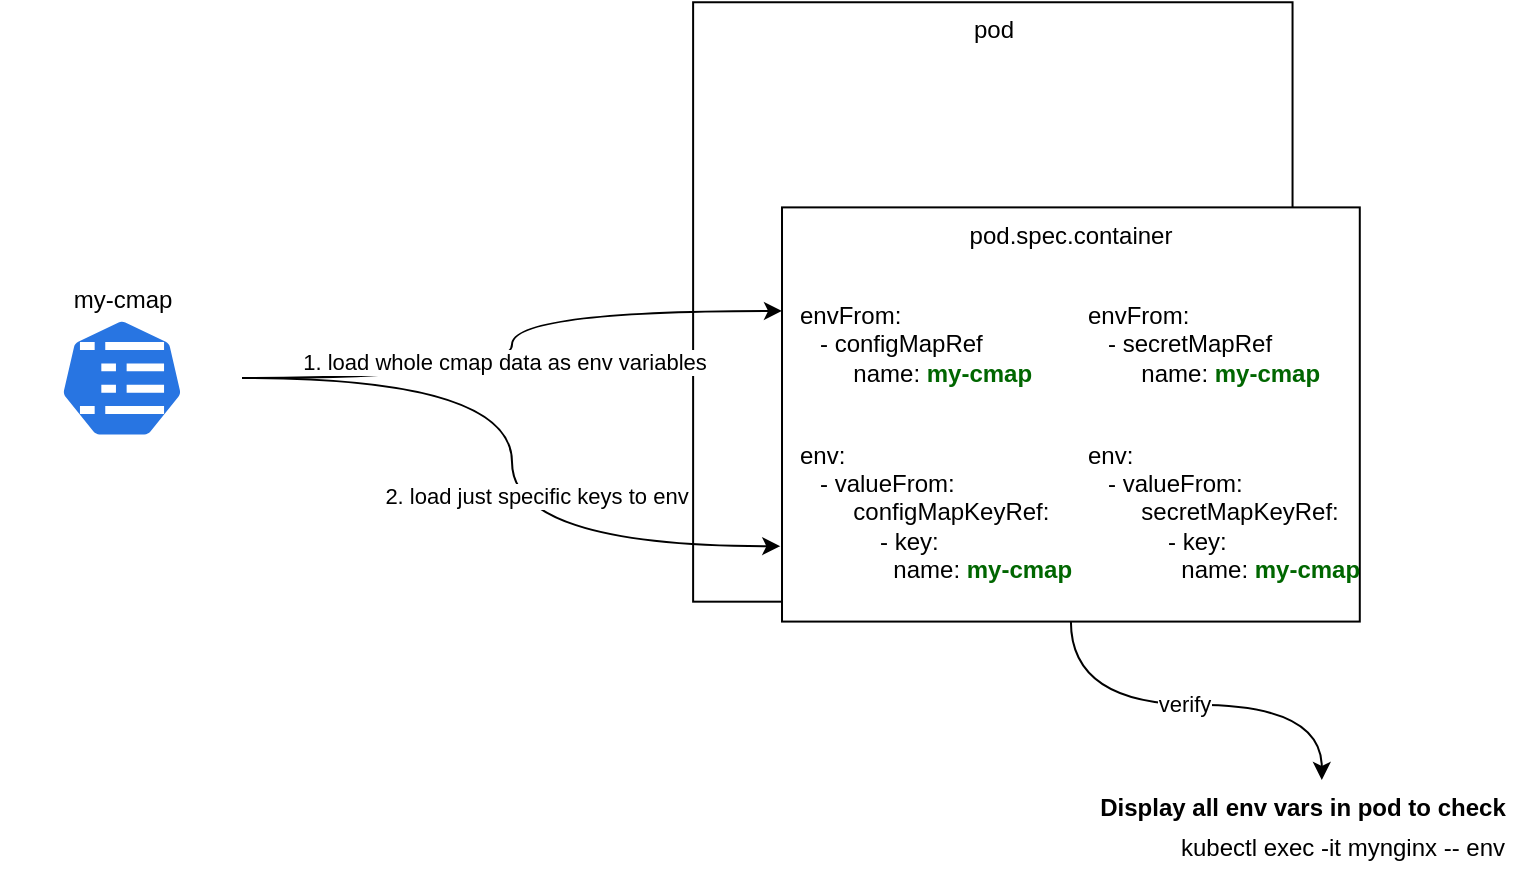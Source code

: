 <mxfile version="14.5.1" type="github">
  <diagram id="FJfJq4zsF0dTZfxqSrNf" name="Page-1">
    <mxGraphModel dx="1426" dy="769" grid="1" gridSize="10" guides="1" tooltips="1" connect="1" arrows="1" fold="1" page="1" pageScale="1" pageWidth="827" pageHeight="1169" math="0" shadow="0">
      <root>
        <mxCell id="0" />
        <mxCell id="1" parent="0" />
        <mxCell id="CnAImCiRgEsL5BFaU6FF-1" value="my-cmap&lt;br&gt;" style="html=1;dashed=0;whitespace=wrap;fillColor=#2875E2;strokeColor=#ffffff;points=[[0.005,0.63,0],[0.1,0.2,0],[0.9,0.2,0],[0.5,0,0],[0.995,0.63,0],[0.72,0.99,0],[0.5,1,0],[0.28,0.99,0]];shape=mxgraph.kubernetes.icon;prIcon=cm;align=center;verticalAlign=bottom;labelPosition=center;verticalLabelPosition=top;" vertex="1" parent="1">
          <mxGeometry x="50" y="215" width="120" height="60" as="geometry" />
        </mxCell>
        <mxCell id="CnAImCiRgEsL5BFaU6FF-19" value="" style="group" vertex="1" connectable="0" parent="1">
          <mxGeometry x="370" y="70" width="371.114" height="350" as="geometry" />
        </mxCell>
        <mxCell id="CnAImCiRgEsL5BFaU6FF-18" value="" style="group" vertex="1" connectable="0" parent="CnAImCiRgEsL5BFaU6FF-19">
          <mxGeometry x="70.004" y="48.895" width="301.11" height="252.206" as="geometry" />
        </mxCell>
        <mxCell id="CnAImCiRgEsL5BFaU6FF-4" value="pod" style="whiteSpace=wrap;html=1;aspect=fixed;verticalAlign=top;" vertex="1" parent="CnAImCiRgEsL5BFaU6FF-18">
          <mxGeometry x="-44.446" y="-61.765" width="299.711" height="299.711" as="geometry" />
        </mxCell>
        <mxCell id="CnAImCiRgEsL5BFaU6FF-26" value="" style="group" vertex="1" connectable="0" parent="CnAImCiRgEsL5BFaU6FF-18">
          <mxGeometry x="-0.001" y="40.798" width="301.111" height="207.093" as="geometry" />
        </mxCell>
        <mxCell id="CnAImCiRgEsL5BFaU6FF-17" value="pod.spec.container" style="rounded=0;whiteSpace=wrap;html=1;align=center;verticalAlign=top;" vertex="1" parent="CnAImCiRgEsL5BFaU6FF-26">
          <mxGeometry width="288.889" height="207.093" as="geometry" />
        </mxCell>
        <mxCell id="CnAImCiRgEsL5BFaU6FF-10" value="envFrom:&lt;br&gt;&lt;div&gt;&amp;nbsp; &amp;nbsp;- configMapRef&lt;br&gt;&amp;nbsp; &amp;nbsp; &amp;nbsp; &amp;nbsp; name: &lt;b&gt;&lt;font color=&quot;#006600&quot;&gt;my-cmap&lt;/font&gt;&lt;/b&gt;&lt;/div&gt;" style="text;html=1;align=left;verticalAlign=middle;resizable=0;points=[];autosize=1;" vertex="1" parent="CnAImCiRgEsL5BFaU6FF-26">
          <mxGeometry x="6.668" y="43.144" width="130" height="50" as="geometry" />
        </mxCell>
        <mxCell id="CnAImCiRgEsL5BFaU6FF-13" value="envFrom:&lt;br&gt;&lt;div&gt;&amp;nbsp; &amp;nbsp;- secretMapRef&lt;br&gt;&amp;nbsp; &amp;nbsp; &amp;nbsp; &amp;nbsp; name: &lt;b&gt;&lt;font color=&quot;#006600&quot;&gt;my-cmap&lt;/font&gt;&lt;/b&gt;&lt;/div&gt;" style="text;html=1;align=left;verticalAlign=middle;resizable=0;points=[];autosize=1;" vertex="1" parent="CnAImCiRgEsL5BFaU6FF-26">
          <mxGeometry x="151.11" y="43.144" width="130" height="50" as="geometry" />
        </mxCell>
        <mxCell id="CnAImCiRgEsL5BFaU6FF-23" value="env:&lt;br&gt;&lt;div&gt;&lt;span&gt;&amp;nbsp; &amp;nbsp;-&lt;/span&gt;&lt;span&gt;&amp;nbsp;valueFrom:&lt;/span&gt;&lt;/div&gt;&lt;div&gt;&lt;span&gt;&amp;nbsp; &amp;nbsp; &amp;nbsp; &amp;nbsp; secretMapKeyRef:&lt;/span&gt;&lt;/div&gt;&lt;div&gt;&lt;span&gt;&amp;nbsp; &amp;nbsp; &amp;nbsp; &amp;nbsp; &amp;nbsp; &amp;nbsp; - key:&amp;nbsp;&lt;/span&gt;&lt;/div&gt;&lt;div&gt;&amp;nbsp; &amp;nbsp; &amp;nbsp; &amp;nbsp; &amp;nbsp; &amp;nbsp; &amp;nbsp; name: &lt;b&gt;&lt;font color=&quot;#006600&quot;&gt;my-cmap&lt;/font&gt;&lt;/b&gt;&lt;/div&gt;" style="text;html=1;align=left;verticalAlign=middle;resizable=0;points=[];autosize=1;" vertex="1" parent="CnAImCiRgEsL5BFaU6FF-26">
          <mxGeometry x="151.111" y="112.176" width="150" height="80" as="geometry" />
        </mxCell>
        <mxCell id="CnAImCiRgEsL5BFaU6FF-22" value="env:&lt;br&gt;&lt;div&gt;&lt;span&gt;&amp;nbsp; &amp;nbsp;- valueFrom:&lt;br&gt;&amp;nbsp; &amp;nbsp; &amp;nbsp; &amp;nbsp; configMapKeyRef:&lt;/span&gt;&lt;/div&gt;&lt;div&gt;&lt;span&gt;&amp;nbsp; &amp;nbsp; &amp;nbsp; &amp;nbsp; &amp;nbsp; &amp;nbsp; - key:&amp;nbsp;&lt;/span&gt;&lt;/div&gt;&lt;div&gt;&amp;nbsp; &amp;nbsp; &amp;nbsp; &amp;nbsp; &amp;nbsp; &amp;nbsp; &amp;nbsp; name: &lt;font color=&quot;#006600&quot;&gt;&lt;b&gt;my-cmap&lt;/b&gt;&lt;/font&gt;&lt;/div&gt;" style="text;html=1;align=left;verticalAlign=middle;resizable=0;points=[];autosize=1;" vertex="1" parent="CnAImCiRgEsL5BFaU6FF-26">
          <mxGeometry x="6.667" y="112.176" width="150" height="80" as="geometry" />
        </mxCell>
        <mxCell id="CnAImCiRgEsL5BFaU6FF-20" style="edgeStyle=orthogonalEdgeStyle;rounded=0;orthogonalLoop=1;jettySize=auto;html=1;entryX=0;entryY=0.25;entryDx=0;entryDy=0;curved=1;" edge="1" parent="1" source="CnAImCiRgEsL5BFaU6FF-1" target="CnAImCiRgEsL5BFaU6FF-17">
          <mxGeometry relative="1" as="geometry" />
        </mxCell>
        <mxCell id="CnAImCiRgEsL5BFaU6FF-21" value="1. load whole cmap data as env variables" style="edgeLabel;html=1;align=center;verticalAlign=middle;resizable=0;points=[];" vertex="1" connectable="0" parent="CnAImCiRgEsL5BFaU6FF-20">
          <mxGeometry x="-0.059" y="4" relative="1" as="geometry">
            <mxPoint as="offset" />
          </mxGeometry>
        </mxCell>
        <mxCell id="CnAImCiRgEsL5BFaU6FF-29" style="edgeStyle=orthogonalEdgeStyle;curved=1;rounded=0;orthogonalLoop=1;jettySize=auto;html=1;entryX=-0.003;entryY=0.818;entryDx=0;entryDy=0;entryPerimeter=0;" edge="1" parent="1" source="CnAImCiRgEsL5BFaU6FF-1" target="CnAImCiRgEsL5BFaU6FF-17">
          <mxGeometry relative="1" as="geometry" />
        </mxCell>
        <mxCell id="CnAImCiRgEsL5BFaU6FF-30" value="2. load just specific keys to env" style="edgeLabel;html=1;align=center;verticalAlign=middle;resizable=0;points=[];" vertex="1" connectable="0" parent="CnAImCiRgEsL5BFaU6FF-29">
          <mxGeometry x="0.098" y="12" relative="1" as="geometry">
            <mxPoint as="offset" />
          </mxGeometry>
        </mxCell>
        <mxCell id="CnAImCiRgEsL5BFaU6FF-31" value="" style="group" vertex="1" connectable="0" parent="1">
          <mxGeometry x="590" y="450" width="220" height="40" as="geometry" />
        </mxCell>
        <mxCell id="CnAImCiRgEsL5BFaU6FF-15" value="kubectl exec -it mynginx -- env" style="text;html=1;align=center;verticalAlign=middle;resizable=0;points=[];autosize=1;" vertex="1" parent="CnAImCiRgEsL5BFaU6FF-31">
          <mxGeometry x="40" y="20" width="180" height="20" as="geometry" />
        </mxCell>
        <mxCell id="CnAImCiRgEsL5BFaU6FF-16" value="Display all env vars in pod to check" style="text;html=1;align=center;verticalAlign=middle;resizable=0;points=[];autosize=1;fontStyle=1" vertex="1" parent="CnAImCiRgEsL5BFaU6FF-31">
          <mxGeometry width="220" height="20" as="geometry" />
        </mxCell>
        <mxCell id="CnAImCiRgEsL5BFaU6FF-32" style="edgeStyle=orthogonalEdgeStyle;curved=1;rounded=0;orthogonalLoop=1;jettySize=auto;html=1;entryX=0.545;entryY=-0.2;entryDx=0;entryDy=0;entryPerimeter=0;" edge="1" parent="1" source="CnAImCiRgEsL5BFaU6FF-17" target="CnAImCiRgEsL5BFaU6FF-16">
          <mxGeometry relative="1" as="geometry">
            <mxPoint x="710" y="400" as="targetPoint" />
          </mxGeometry>
        </mxCell>
        <mxCell id="CnAImCiRgEsL5BFaU6FF-33" value="verify" style="edgeLabel;html=1;align=center;verticalAlign=middle;resizable=0;points=[];" vertex="1" connectable="0" parent="CnAImCiRgEsL5BFaU6FF-32">
          <mxGeometry x="-0.041" y="1" relative="1" as="geometry">
            <mxPoint as="offset" />
          </mxGeometry>
        </mxCell>
      </root>
    </mxGraphModel>
  </diagram>
</mxfile>
